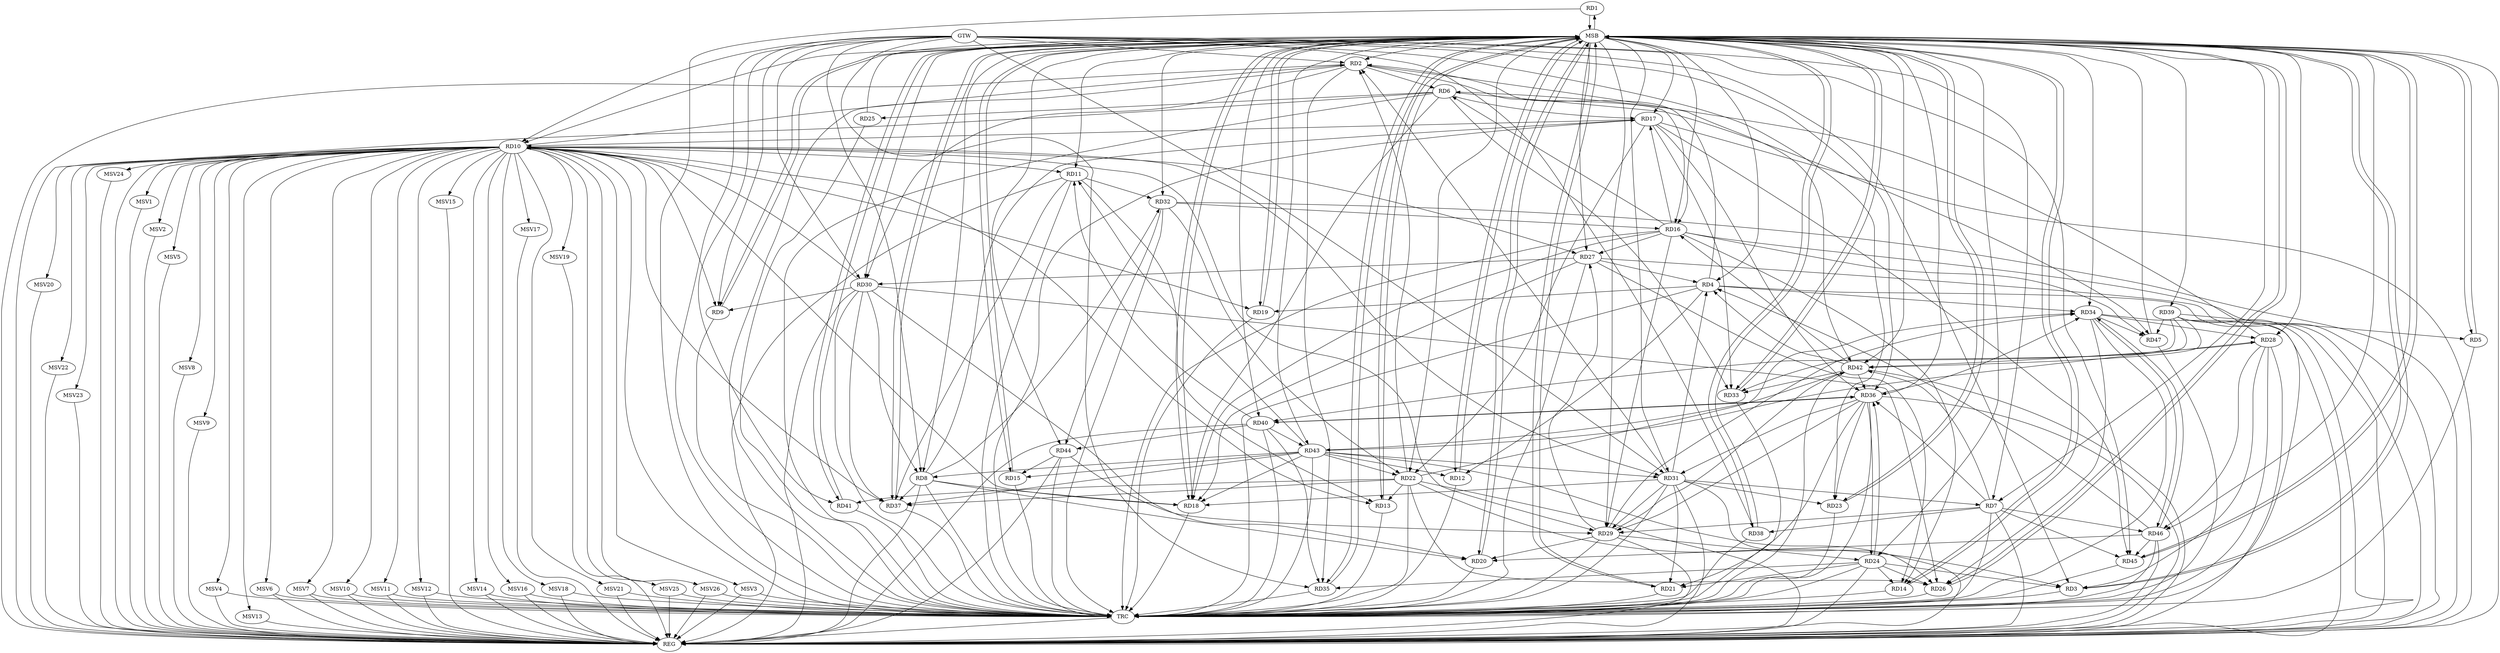 strict digraph G {
  RD1 [ label="RD1" ];
  RD2 [ label="RD2" ];
  RD3 [ label="RD3" ];
  RD4 [ label="RD4" ];
  RD5 [ label="RD5" ];
  RD6 [ label="RD6" ];
  RD7 [ label="RD7" ];
  RD8 [ label="RD8" ];
  RD9 [ label="RD9" ];
  RD10 [ label="RD10" ];
  RD11 [ label="RD11" ];
  RD12 [ label="RD12" ];
  RD13 [ label="RD13" ];
  RD14 [ label="RD14" ];
  RD15 [ label="RD15" ];
  RD16 [ label="RD16" ];
  RD17 [ label="RD17" ];
  RD18 [ label="RD18" ];
  RD19 [ label="RD19" ];
  RD20 [ label="RD20" ];
  RD21 [ label="RD21" ];
  RD22 [ label="RD22" ];
  RD23 [ label="RD23" ];
  RD24 [ label="RD24" ];
  RD25 [ label="RD25" ];
  RD26 [ label="RD26" ];
  RD27 [ label="RD27" ];
  RD28 [ label="RD28" ];
  RD29 [ label="RD29" ];
  RD30 [ label="RD30" ];
  RD31 [ label="RD31" ];
  RD32 [ label="RD32" ];
  RD33 [ label="RD33" ];
  RD34 [ label="RD34" ];
  RD35 [ label="RD35" ];
  RD36 [ label="RD36" ];
  RD37 [ label="RD37" ];
  RD38 [ label="RD38" ];
  RD39 [ label="RD39" ];
  RD40 [ label="RD40" ];
  RD41 [ label="RD41" ];
  RD42 [ label="RD42" ];
  RD43 [ label="RD43" ];
  RD44 [ label="RD44" ];
  RD45 [ label="RD45" ];
  RD46 [ label="RD46" ];
  RD47 [ label="RD47" ];
  GTW [ label="GTW" ];
  REG [ label="REG" ];
  MSB [ label="MSB" ];
  TRC [ label="TRC" ];
  MSV1 [ label="MSV1" ];
  MSV2 [ label="MSV2" ];
  MSV3 [ label="MSV3" ];
  MSV4 [ label="MSV4" ];
  MSV5 [ label="MSV5" ];
  MSV6 [ label="MSV6" ];
  MSV7 [ label="MSV7" ];
  MSV8 [ label="MSV8" ];
  MSV9 [ label="MSV9" ];
  MSV10 [ label="MSV10" ];
  MSV11 [ label="MSV11" ];
  MSV12 [ label="MSV12" ];
  MSV13 [ label="MSV13" ];
  MSV14 [ label="MSV14" ];
  MSV15 [ label="MSV15" ];
  MSV16 [ label="MSV16" ];
  MSV17 [ label="MSV17" ];
  MSV18 [ label="MSV18" ];
  MSV19 [ label="MSV19" ];
  MSV20 [ label="MSV20" ];
  MSV21 [ label="MSV21" ];
  MSV22 [ label="MSV22" ];
  MSV23 [ label="MSV23" ];
  MSV24 [ label="MSV24" ];
  MSV25 [ label="MSV25" ];
  MSV26 [ label="MSV26" ];
  RD4 -> RD2;
  RD2 -> RD6;
  RD10 -> RD2;
  RD2 -> RD16;
  RD22 -> RD2;
  RD2 -> RD30;
  RD31 -> RD2;
  RD2 -> RD35;
  RD2 -> RD42;
  RD22 -> RD3;
  RD24 -> RD3;
  RD28 -> RD3;
  RD4 -> RD12;
  RD4 -> RD19;
  RD27 -> RD4;
  RD31 -> RD4;
  RD4 -> RD34;
  RD42 -> RD4;
  RD46 -> RD4;
  RD39 -> RD5;
  RD16 -> RD6;
  RD6 -> RD17;
  RD6 -> RD18;
  RD6 -> RD25;
  RD28 -> RD6;
  RD6 -> RD33;
  RD6 -> RD47;
  RD7 -> RD29;
  RD31 -> RD7;
  RD7 -> RD36;
  RD7 -> RD38;
  RD7 -> RD42;
  RD7 -> RD45;
  RD7 -> RD46;
  RD8 -> RD17;
  RD8 -> RD18;
  RD8 -> RD20;
  RD30 -> RD8;
  RD8 -> RD32;
  RD8 -> RD37;
  RD43 -> RD8;
  RD10 -> RD9;
  RD30 -> RD9;
  RD10 -> RD11;
  RD10 -> RD13;
  RD17 -> RD10;
  RD10 -> RD18;
  RD10 -> RD19;
  RD10 -> RD27;
  RD10 -> RD29;
  RD30 -> RD10;
  RD10 -> RD31;
  RD10 -> RD37;
  RD11 -> RD13;
  RD11 -> RD32;
  RD11 -> RD37;
  RD40 -> RD11;
  RD43 -> RD11;
  RD43 -> RD12;
  RD22 -> RD13;
  RD16 -> RD14;
  RD24 -> RD14;
  RD27 -> RD14;
  RD43 -> RD15;
  RD44 -> RD15;
  RD16 -> RD17;
  RD16 -> RD18;
  RD16 -> RD27;
  RD16 -> RD29;
  RD32 -> RD16;
  RD42 -> RD16;
  RD16 -> RD47;
  RD17 -> RD22;
  RD17 -> RD33;
  RD17 -> RD36;
  RD17 -> RD45;
  RD27 -> RD18;
  RD31 -> RD18;
  RD43 -> RD18;
  RD29 -> RD20;
  RD30 -> RD20;
  RD46 -> RD20;
  RD24 -> RD21;
  RD31 -> RD21;
  RD36 -> RD21;
  RD22 -> RD26;
  RD32 -> RD22;
  RD22 -> RD34;
  RD22 -> RD37;
  RD22 -> RD41;
  RD43 -> RD22;
  RD31 -> RD23;
  RD36 -> RD23;
  RD24 -> RD26;
  RD29 -> RD24;
  RD24 -> RD35;
  RD24 -> RD36;
  RD36 -> RD24;
  RD30 -> RD26;
  RD31 -> RD26;
  RD34 -> RD26;
  RD29 -> RD27;
  RD27 -> RD30;
  RD34 -> RD28;
  RD28 -> RD42;
  RD43 -> RD28;
  RD28 -> RD46;
  RD31 -> RD29;
  RD29 -> RD34;
  RD36 -> RD29;
  RD29 -> RD42;
  RD44 -> RD29;
  RD30 -> RD37;
  RD36 -> RD31;
  RD43 -> RD31;
  RD32 -> RD44;
  RD39 -> RD33;
  RD42 -> RD33;
  RD36 -> RD34;
  RD34 -> RD46;
  RD46 -> RD34;
  RD34 -> RD47;
  RD40 -> RD35;
  RD36 -> RD40;
  RD40 -> RD36;
  RD42 -> RD36;
  RD43 -> RD37;
  RD39 -> RD40;
  RD39 -> RD42;
  RD39 -> RD47;
  RD40 -> RD43;
  RD40 -> RD44;
  RD42 -> RD43;
  RD46 -> RD45;
  GTW -> RD45;
  GTW -> RD23;
  GTW -> RD30;
  GTW -> RD36;
  GTW -> RD2;
  GTW -> RD9;
  GTW -> RD7;
  GTW -> RD35;
  GTW -> RD3;
  GTW -> RD31;
  GTW -> RD8;
  GTW -> RD38;
  GTW -> RD10;
  GTW -> RD41;
  RD2 -> REG;
  RD4 -> REG;
  RD6 -> REG;
  RD7 -> REG;
  RD8 -> REG;
  RD10 -> REG;
  RD11 -> REG;
  RD16 -> REG;
  RD17 -> REG;
  RD22 -> REG;
  RD24 -> REG;
  RD27 -> REG;
  RD28 -> REG;
  RD29 -> REG;
  RD30 -> REG;
  RD31 -> REG;
  RD32 -> REG;
  RD34 -> REG;
  RD36 -> REG;
  RD39 -> REG;
  RD40 -> REG;
  RD42 -> REG;
  RD43 -> REG;
  RD44 -> REG;
  RD46 -> REG;
  RD1 -> MSB;
  MSB -> RD15;
  MSB -> REG;
  RD3 -> MSB;
  MSB -> RD19;
  MSB -> RD32;
  MSB -> RD36;
  MSB -> RD38;
  RD5 -> MSB;
  MSB -> RD4;
  MSB -> RD12;
  MSB -> RD23;
  MSB -> RD29;
  MSB -> RD33;
  RD9 -> MSB;
  MSB -> RD8;
  MSB -> RD14;
  MSB -> RD45;
  RD12 -> MSB;
  MSB -> RD3;
  MSB -> RD11;
  MSB -> RD13;
  MSB -> RD35;
  MSB -> RD43;
  RD13 -> MSB;
  MSB -> RD21;
  RD14 -> MSB;
  MSB -> RD2;
  MSB -> RD17;
  MSB -> RD22;
  MSB -> RD44;
  MSB -> RD46;
  RD15 -> MSB;
  MSB -> RD39;
  RD18 -> MSB;
  MSB -> RD5;
  MSB -> RD20;
  MSB -> RD28;
  MSB -> RD41;
  RD19 -> MSB;
  MSB -> RD9;
  MSB -> RD27;
  MSB -> RD40;
  RD20 -> MSB;
  MSB -> RD18;
  RD21 -> MSB;
  RD23 -> MSB;
  MSB -> RD1;
  MSB -> RD16;
  RD25 -> MSB;
  MSB -> RD26;
  MSB -> RD31;
  RD26 -> MSB;
  MSB -> RD10;
  MSB -> RD30;
  MSB -> RD34;
  RD33 -> MSB;
  RD35 -> MSB;
  MSB -> RD37;
  MSB -> RD42;
  RD37 -> MSB;
  MSB -> RD7;
  RD38 -> MSB;
  RD41 -> MSB;
  MSB -> RD24;
  RD45 -> MSB;
  RD47 -> MSB;
  RD1 -> TRC;
  RD2 -> TRC;
  RD3 -> TRC;
  RD4 -> TRC;
  RD5 -> TRC;
  RD6 -> TRC;
  RD7 -> TRC;
  RD8 -> TRC;
  RD9 -> TRC;
  RD10 -> TRC;
  RD11 -> TRC;
  RD12 -> TRC;
  RD13 -> TRC;
  RD14 -> TRC;
  RD15 -> TRC;
  RD16 -> TRC;
  RD17 -> TRC;
  RD18 -> TRC;
  RD19 -> TRC;
  RD20 -> TRC;
  RD21 -> TRC;
  RD22 -> TRC;
  RD23 -> TRC;
  RD24 -> TRC;
  RD25 -> TRC;
  RD26 -> TRC;
  RD27 -> TRC;
  RD28 -> TRC;
  RD29 -> TRC;
  RD30 -> TRC;
  RD31 -> TRC;
  RD32 -> TRC;
  RD33 -> TRC;
  RD34 -> TRC;
  RD35 -> TRC;
  RD36 -> TRC;
  RD37 -> TRC;
  RD38 -> TRC;
  RD39 -> TRC;
  RD40 -> TRC;
  RD41 -> TRC;
  RD42 -> TRC;
  RD43 -> TRC;
  RD44 -> TRC;
  RD45 -> TRC;
  RD46 -> TRC;
  RD47 -> TRC;
  GTW -> TRC;
  TRC -> REG;
  RD10 -> MSV1;
  RD10 -> MSV2;
  RD10 -> MSV3;
  RD10 -> MSV4;
  RD10 -> MSV5;
  MSV1 -> REG;
  MSV2 -> REG;
  MSV3 -> REG;
  MSV3 -> TRC;
  MSV4 -> REG;
  MSV4 -> TRC;
  MSV5 -> REG;
  RD10 -> MSV6;
  RD10 -> MSV7;
  RD10 -> MSV8;
  MSV6 -> REG;
  MSV6 -> TRC;
  MSV7 -> REG;
  MSV7 -> TRC;
  MSV8 -> REG;
  RD10 -> MSV9;
  RD10 -> MSV10;
  MSV9 -> REG;
  MSV10 -> REG;
  MSV10 -> TRC;
  RD10 -> MSV11;
  MSV11 -> REG;
  MSV11 -> TRC;
  RD10 -> MSV12;
  RD10 -> MSV13;
  RD10 -> MSV14;
  MSV12 -> REG;
  MSV12 -> TRC;
  MSV13 -> REG;
  MSV14 -> REG;
  MSV14 -> TRC;
  RD10 -> MSV15;
  MSV15 -> REG;
  RD10 -> MSV16;
  RD10 -> MSV17;
  MSV16 -> REG;
  MSV16 -> TRC;
  MSV17 -> REG;
  RD10 -> MSV18;
  RD10 -> MSV19;
  MSV18 -> REG;
  MSV18 -> TRC;
  MSV19 -> REG;
  RD10 -> MSV20;
  RD10 -> MSV21;
  RD10 -> MSV22;
  RD10 -> MSV23;
  MSV20 -> REG;
  MSV21 -> REG;
  MSV21 -> TRC;
  MSV22 -> REG;
  MSV23 -> REG;
  RD10 -> MSV24;
  RD10 -> MSV25;
  RD10 -> MSV26;
  MSV24 -> REG;
  MSV25 -> REG;
  MSV25 -> TRC;
  MSV26 -> REG;
  MSV26 -> TRC;
}
